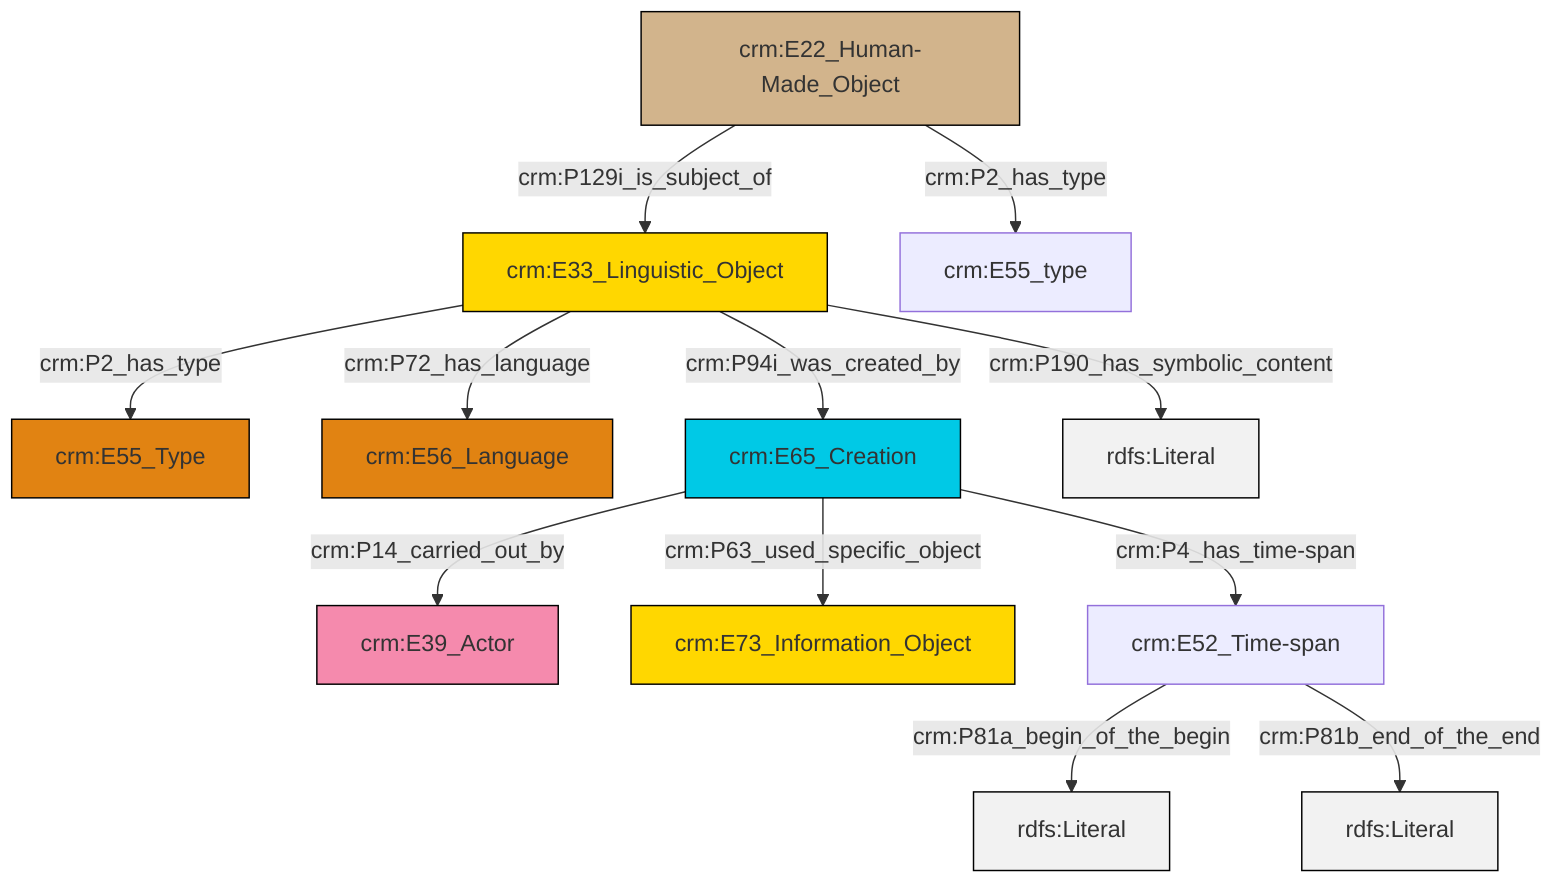 graph TD
classDef Literal fill:#f2f2f2,stroke:#000000;
classDef CRM_Entity fill:#FFFFFF,stroke:#000000;
classDef Temporal_Entity fill:#00C9E6, stroke:#000000;
classDef Type fill:#E18312, stroke:#000000;
classDef Time-Span fill:#2C9C91, stroke:#000000;
classDef Appellation fill:#FFEB7F, stroke:#000000;
classDef Place fill:#008836, stroke:#000000;
classDef Persistent_Item fill:#B266B2, stroke:#000000;
classDef Conceptual_Object fill:#FFD700, stroke:#000000;
classDef Physical_Thing fill:#D2B48C, stroke:#000000;
classDef Actor fill:#f58aad, stroke:#000000;
classDef PC_Classes fill:#4ce600, stroke:#000000;
classDef Multi fill:#cccccc,stroke:#000000;

0["crm:E33_Linguistic_Object"]:::Conceptual_Object -->|crm:P2_has_type| 1["crm:E55_Type"]:::Type
8["crm:E65_Creation"]:::Temporal_Entity -->|crm:P63_used_specific_object| 6["crm:E73_Information_Object"]:::Conceptual_Object
0["crm:E33_Linguistic_Object"]:::Conceptual_Object -->|crm:P94i_was_created_by| 8["crm:E65_Creation"]:::Temporal_Entity
0["crm:E33_Linguistic_Object"]:::Conceptual_Object -->|crm:P190_has_symbolic_content| 10[rdfs:Literal]:::Literal
8["crm:E65_Creation"]:::Temporal_Entity -->|crm:P14_carried_out_by| 4["crm:E39_Actor"]:::Actor
8["crm:E65_Creation"]:::Temporal_Entity -->|crm:P4_has_time-span| 11["crm:E52_Time-span"]:::Default
16["crm:E22_Human-Made_Object"]:::Physical_Thing -->|crm:P129i_is_subject_of| 0["crm:E33_Linguistic_Object"]:::Conceptual_Object
0["crm:E33_Linguistic_Object"]:::Conceptual_Object -->|crm:P72_has_language| 2["crm:E56_Language"]:::Type
11["crm:E52_Time-span"]:::Default -->|crm:P81a_begin_of_the_begin| 18[rdfs:Literal]:::Literal
11["crm:E52_Time-span"]:::Default -->|crm:P81b_end_of_the_end| 20[rdfs:Literal]:::Literal
16["crm:E22_Human-Made_Object"]:::Physical_Thing -->|crm:P2_has_type| 13["crm:E55_type"]:::Default